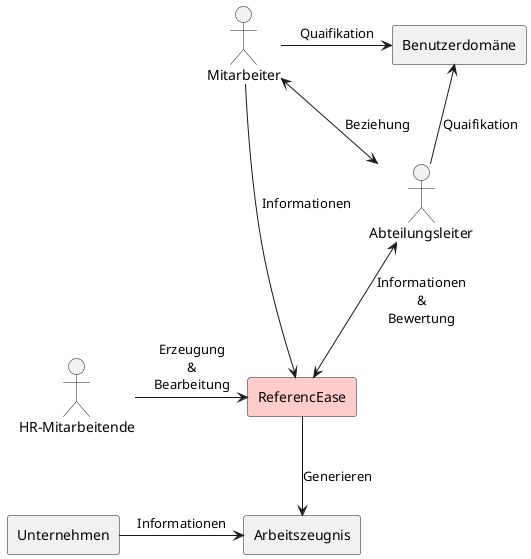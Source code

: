 @startuml
skinparam packageTitleAlignment left
skinparam componentStyle rectangle

actor "HR-Mitarbeitende" as HR
actor "Abteilungsleiter" as Manager
actor "Mitarbeiter" as Employee
component "Benutzerdomäne" as UserDomain





component "ReferencEase" as App #ffcccc


HR -r-> App : Erzeugung\n&\nBearbeitung
Manager <--> App : Informationen\n&\nBewertung
[Arbeitszeugnis] <-u- App : Generieren

Employee <-d-> Manager : Beziehung
UserDomain <-d- Manager : Quaifikation
Employee -r-> UserDomain : Quaifikation
Employee -r-> App : Informationen

[Arbeitszeugnis] <-l- [Unternehmen] : Informationen

@enduml